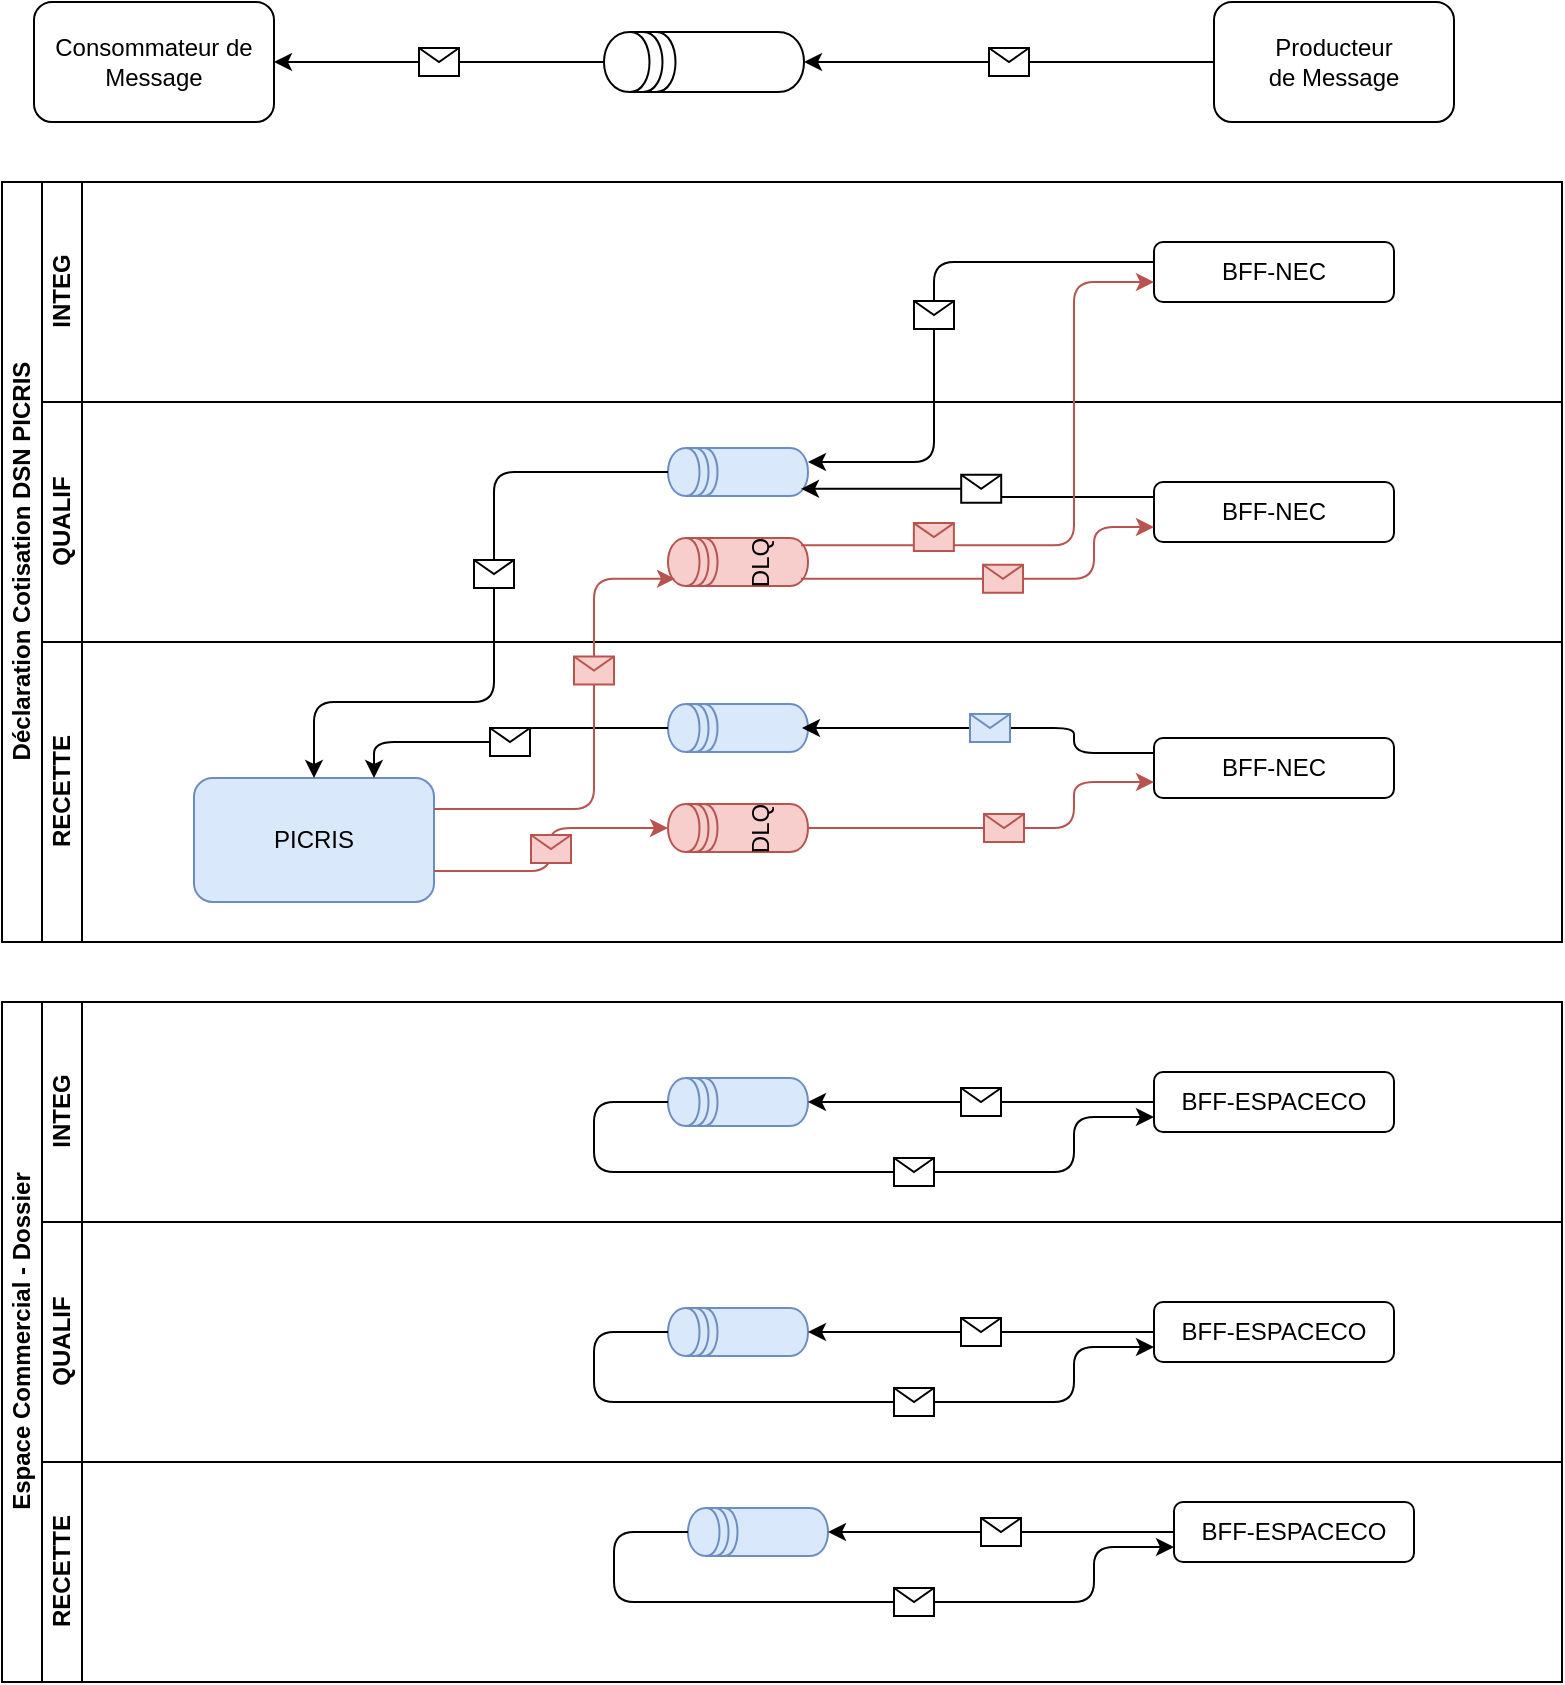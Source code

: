 <mxfile version="14.2.7" type="github">
  <diagram id="DB7DYyGe6dCBV-LKf9_g" name="Page-1">
    <mxGraphModel dx="1564" dy="752" grid="1" gridSize="10" guides="1" tooltips="1" connect="1" arrows="1" fold="1" page="1" pageScale="1" pageWidth="827" pageHeight="1169" math="0" shadow="0">
      <root>
        <mxCell id="0" />
        <mxCell id="1" parent="0" />
        <mxCell id="Vw3KiEQnQfza69MFVmrH-1" value="Consommateur de Message" style="rounded=1;whiteSpace=wrap;html=1;" parent="1" vertex="1">
          <mxGeometry x="40" y="20" width="120" height="60" as="geometry" />
        </mxCell>
        <mxCell id="Vw3KiEQnQfza69MFVmrH-3" value="&lt;div&gt;Producteur&lt;/div&gt;&lt;div&gt;de Message&lt;br&gt;&lt;/div&gt;" style="rounded=1;whiteSpace=wrap;html=1;" parent="1" vertex="1">
          <mxGeometry x="630" y="20" width="120" height="60" as="geometry" />
        </mxCell>
        <mxCell id="Vw3KiEQnQfza69MFVmrH-16" value="" style="shape=datastore;whiteSpace=wrap;html=1;rotation=-90;" parent="1" vertex="1">
          <mxGeometry x="360" width="30" height="100" as="geometry" />
        </mxCell>
        <mxCell id="yvAMT9Jdo3WJvmyWWWsH-12" value="Déclaration Cotisation DSN PICRIS" style="swimlane;html=1;childLayout=stackLayout;resizeParent=1;resizeParentMax=0;horizontal=0;startSize=20;horizontalStack=0;" parent="1" vertex="1">
          <mxGeometry x="24" y="110" width="780" height="380" as="geometry" />
        </mxCell>
        <mxCell id="yvAMT9Jdo3WJvmyWWWsH-13" value="INTEG" style="swimlane;html=1;startSize=20;horizontal=0;" parent="yvAMT9Jdo3WJvmyWWWsH-12" vertex="1">
          <mxGeometry x="20" width="760" height="110" as="geometry" />
        </mxCell>
        <mxCell id="fmMvQ1CZ4i4TI4SBkcEm-40" value="BFF-NEC" style="rounded=1;whiteSpace=wrap;html=1;" parent="yvAMT9Jdo3WJvmyWWWsH-13" vertex="1">
          <mxGeometry x="556" y="30" width="120" height="30" as="geometry" />
        </mxCell>
        <mxCell id="yvAMT9Jdo3WJvmyWWWsH-14" value="QUALIF" style="swimlane;html=1;startSize=20;horizontal=0;" parent="yvAMT9Jdo3WJvmyWWWsH-12" vertex="1">
          <mxGeometry x="20" y="110" width="760" height="120" as="geometry" />
        </mxCell>
        <mxCell id="fmMvQ1CZ4i4TI4SBkcEm-62" value="DLQ" style="shape=datastore;whiteSpace=wrap;html=1;rotation=-90;fillColor=#f8cecc;strokeColor=#b85450;" parent="yvAMT9Jdo3WJvmyWWWsH-14" vertex="1">
          <mxGeometry x="336" y="45" width="24" height="70" as="geometry" />
        </mxCell>
        <mxCell id="XuUBlldkIkATHeK3EOdW-91" value="" style="shape=datastore;whiteSpace=wrap;html=1;rotation=-90;fillColor=#dae8fc;strokeColor=#6c8ebf;" parent="yvAMT9Jdo3WJvmyWWWsH-14" vertex="1">
          <mxGeometry x="336" width="24" height="70" as="geometry" />
        </mxCell>
        <mxCell id="zpK8R6Z0TQCC7PV_zkhn-6" value="BFF-NEC" style="rounded=1;whiteSpace=wrap;html=1;" vertex="1" parent="yvAMT9Jdo3WJvmyWWWsH-14">
          <mxGeometry x="556" y="40" width="120" height="30" as="geometry" />
        </mxCell>
        <mxCell id="zpK8R6Z0TQCC7PV_zkhn-27" value="" style="endArrow=classic;html=1;strokeColor=#000000;entryX=0.15;entryY=0.95;entryDx=0;entryDy=0;exitX=0;exitY=0.25;exitDx=0;exitDy=0;entryPerimeter=0;edgeStyle=orthogonalEdgeStyle;" edge="1" parent="yvAMT9Jdo3WJvmyWWWsH-14" source="zpK8R6Z0TQCC7PV_zkhn-6" target="XuUBlldkIkATHeK3EOdW-91">
          <mxGeometry relative="1" as="geometry">
            <mxPoint x="565" y="54" as="sourcePoint" />
            <mxPoint x="360" y="54" as="targetPoint" />
          </mxGeometry>
        </mxCell>
        <mxCell id="zpK8R6Z0TQCC7PV_zkhn-28" value="" style="shape=message;html=1;outlineConnect=0;" vertex="1" parent="zpK8R6Z0TQCC7PV_zkhn-27">
          <mxGeometry width="20" height="14" relative="1" as="geometry">
            <mxPoint x="-10" y="-7" as="offset" />
          </mxGeometry>
        </mxCell>
        <mxCell id="zpK8R6Z0TQCC7PV_zkhn-29" value="" style="endArrow=classic;html=1;strokeColor=#b85450;edgeStyle=orthogonalEdgeStyle;fillColor=#f8cecc;exitX=0.15;exitY=0.95;exitDx=0;exitDy=0;entryX=0;entryY=0.75;entryDx=0;entryDy=0;exitPerimeter=0;" edge="1" parent="yvAMT9Jdo3WJvmyWWWsH-14" source="fmMvQ1CZ4i4TI4SBkcEm-62" target="zpK8R6Z0TQCC7PV_zkhn-6">
          <mxGeometry relative="1" as="geometry">
            <mxPoint x="446" y="93" as="sourcePoint" />
            <mxPoint x="619" y="70" as="targetPoint" />
            <Array as="points">
              <mxPoint x="526" y="88" />
              <mxPoint x="526" y="63" />
            </Array>
          </mxGeometry>
        </mxCell>
        <mxCell id="zpK8R6Z0TQCC7PV_zkhn-30" value="" style="shape=message;html=1;outlineConnect=0;fillColor=#f8cecc;strokeColor=#b85450;" vertex="1" parent="zpK8R6Z0TQCC7PV_zkhn-29">
          <mxGeometry width="20" height="14" relative="1" as="geometry">
            <mxPoint x="-10" y="-7" as="offset" />
          </mxGeometry>
        </mxCell>
        <mxCell id="yvAMT9Jdo3WJvmyWWWsH-15" value="RECETTE" style="swimlane;html=1;startSize=20;horizontal=0;" parent="yvAMT9Jdo3WJvmyWWWsH-12" vertex="1">
          <mxGeometry x="20" y="230" width="760" height="150" as="geometry" />
        </mxCell>
        <mxCell id="fmMvQ1CZ4i4TI4SBkcEm-39" value="PICRIS" style="rounded=1;whiteSpace=wrap;html=1;fillColor=#dae8fc;strokeColor=#6c8ebf;" parent="yvAMT9Jdo3WJvmyWWWsH-15" vertex="1">
          <mxGeometry x="76" y="68" width="120" height="62" as="geometry" />
        </mxCell>
        <mxCell id="zpK8R6Z0TQCC7PV_zkhn-7" value="BFF-NEC" style="rounded=1;whiteSpace=wrap;html=1;" vertex="1" parent="yvAMT9Jdo3WJvmyWWWsH-15">
          <mxGeometry x="556" y="48" width="120" height="30" as="geometry" />
        </mxCell>
        <mxCell id="zpK8R6Z0TQCC7PV_zkhn-8" value="" style="shape=datastore;whiteSpace=wrap;html=1;rotation=-90;fillColor=#dae8fc;strokeColor=#6c8ebf;" vertex="1" parent="yvAMT9Jdo3WJvmyWWWsH-15">
          <mxGeometry x="336" y="8" width="24" height="70" as="geometry" />
        </mxCell>
        <mxCell id="zpK8R6Z0TQCC7PV_zkhn-9" value="DLQ" style="shape=datastore;whiteSpace=wrap;html=1;rotation=-90;fillColor=#f8cecc;strokeColor=#b85450;" vertex="1" parent="yvAMT9Jdo3WJvmyWWWsH-15">
          <mxGeometry x="336" y="58" width="24" height="70" as="geometry" />
        </mxCell>
        <mxCell id="zpK8R6Z0TQCC7PV_zkhn-17" value="" style="endArrow=classic;html=1;strokeColor=#b85450;entryX=0.5;entryY=0;entryDx=0;entryDy=0;exitX=1;exitY=0.75;exitDx=0;exitDy=0;edgeStyle=orthogonalEdgeStyle;fillColor=#f8cecc;" edge="1" parent="yvAMT9Jdo3WJvmyWWWsH-15" source="fmMvQ1CZ4i4TI4SBkcEm-39" target="zpK8R6Z0TQCC7PV_zkhn-9">
          <mxGeometry relative="1" as="geometry">
            <mxPoint x="321" y="230" as="sourcePoint" />
            <mxPoint x="156" y="230" as="targetPoint" />
          </mxGeometry>
        </mxCell>
        <mxCell id="zpK8R6Z0TQCC7PV_zkhn-18" value="" style="shape=message;html=1;outlineConnect=0;fillColor=#f8cecc;strokeColor=#b85450;" vertex="1" parent="zpK8R6Z0TQCC7PV_zkhn-17">
          <mxGeometry width="20" height="14" relative="1" as="geometry">
            <mxPoint x="-10" y="-7" as="offset" />
          </mxGeometry>
        </mxCell>
        <mxCell id="zpK8R6Z0TQCC7PV_zkhn-14" value="" style="endArrow=classic;html=1;strokeColor=#000000;exitX=0.5;exitY=0;exitDx=0;exitDy=0;edgeStyle=orthogonalEdgeStyle;entryX=0.75;entryY=0;entryDx=0;entryDy=0;" edge="1" parent="yvAMT9Jdo3WJvmyWWWsH-15" source="zpK8R6Z0TQCC7PV_zkhn-8" target="fmMvQ1CZ4i4TI4SBkcEm-39">
          <mxGeometry relative="1" as="geometry">
            <mxPoint x="313" y="-85" as="sourcePoint" />
            <mxPoint x="196" y="90" as="targetPoint" />
            <Array as="points">
              <mxPoint x="236" y="43" />
              <mxPoint x="236" y="50" />
              <mxPoint x="166" y="50" />
            </Array>
          </mxGeometry>
        </mxCell>
        <mxCell id="zpK8R6Z0TQCC7PV_zkhn-15" value="" style="shape=message;html=1;outlineConnect=0;" vertex="1" parent="zpK8R6Z0TQCC7PV_zkhn-14">
          <mxGeometry width="20" height="14" relative="1" as="geometry">
            <mxPoint x="-10" y="-7" as="offset" />
          </mxGeometry>
        </mxCell>
        <mxCell id="zpK8R6Z0TQCC7PV_zkhn-23" value="" style="endArrow=classic;html=1;strokeColor=#b85450;edgeStyle=orthogonalEdgeStyle;fillColor=#f8cecc;exitX=0.5;exitY=1;exitDx=0;exitDy=0;" edge="1" parent="yvAMT9Jdo3WJvmyWWWsH-15" source="zpK8R6Z0TQCC7PV_zkhn-9">
          <mxGeometry relative="1" as="geometry">
            <mxPoint x="406" y="115" as="sourcePoint" />
            <mxPoint x="556" y="70" as="targetPoint" />
            <Array as="points">
              <mxPoint x="516" y="93" />
              <mxPoint x="516" y="70" />
            </Array>
          </mxGeometry>
        </mxCell>
        <mxCell id="zpK8R6Z0TQCC7PV_zkhn-24" value="" style="shape=message;html=1;outlineConnect=0;fillColor=#f8cecc;strokeColor=#b85450;" vertex="1" parent="zpK8R6Z0TQCC7PV_zkhn-23">
          <mxGeometry width="20" height="14" relative="1" as="geometry">
            <mxPoint x="-10" y="-7" as="offset" />
          </mxGeometry>
        </mxCell>
        <mxCell id="zpK8R6Z0TQCC7PV_zkhn-25" value="" style="endArrow=classic;html=1;strokeColor=#000000;exitX=0;exitY=0.25;exitDx=0;exitDy=0;edgeStyle=orthogonalEdgeStyle;" edge="1" parent="yvAMT9Jdo3WJvmyWWWsH-15" source="zpK8R6Z0TQCC7PV_zkhn-7">
          <mxGeometry relative="1" as="geometry">
            <mxPoint x="586" y="20" as="sourcePoint" />
            <mxPoint x="380" y="43" as="targetPoint" />
            <Array as="points">
              <mxPoint x="516" y="56" />
              <mxPoint x="516" y="43" />
            </Array>
          </mxGeometry>
        </mxCell>
        <mxCell id="zpK8R6Z0TQCC7PV_zkhn-26" value="" style="shape=message;html=1;outlineConnect=0;fillColor=#dae8fc;strokeColor=#6c8ebf;" vertex="1" parent="zpK8R6Z0TQCC7PV_zkhn-25">
          <mxGeometry width="20" height="14" relative="1" as="geometry">
            <mxPoint x="-10" y="-7" as="offset" />
          </mxGeometry>
        </mxCell>
        <mxCell id="fmMvQ1CZ4i4TI4SBkcEm-42" value="" style="endArrow=classic;html=1;strokeColor=#000000;exitX=0.5;exitY=0;exitDx=0;exitDy=0;edgeStyle=orthogonalEdgeStyle;entryX=0.5;entryY=0;entryDx=0;entryDy=0;" parent="yvAMT9Jdo3WJvmyWWWsH-12" source="XuUBlldkIkATHeK3EOdW-91" target="fmMvQ1CZ4i4TI4SBkcEm-39" edge="1">
          <mxGeometry relative="1" as="geometry">
            <mxPoint x="345" y="45" as="sourcePoint" />
            <mxPoint x="216" y="308" as="targetPoint" />
            <Array as="points">
              <mxPoint x="246" y="145" />
              <mxPoint x="246" y="260" />
              <mxPoint x="156" y="260" />
            </Array>
          </mxGeometry>
        </mxCell>
        <mxCell id="fmMvQ1CZ4i4TI4SBkcEm-43" value="" style="shape=message;html=1;outlineConnect=0;" parent="fmMvQ1CZ4i4TI4SBkcEm-42" vertex="1">
          <mxGeometry width="20" height="14" relative="1" as="geometry">
            <mxPoint x="-10" y="-34" as="offset" />
          </mxGeometry>
        </mxCell>
        <mxCell id="fmMvQ1CZ4i4TI4SBkcEm-44" value="" style="endArrow=classic;html=1;strokeColor=#000000;edgeStyle=orthogonalEdgeStyle;" parent="yvAMT9Jdo3WJvmyWWWsH-12" edge="1">
          <mxGeometry relative="1" as="geometry">
            <mxPoint x="576" y="40" as="sourcePoint" />
            <mxPoint x="403" y="140" as="targetPoint" />
            <Array as="points">
              <mxPoint x="466" y="40" />
              <mxPoint x="466" y="140" />
            </Array>
          </mxGeometry>
        </mxCell>
        <mxCell id="fmMvQ1CZ4i4TI4SBkcEm-45" value="" style="shape=message;html=1;outlineConnect=0;gradientColor=#ffffff;" parent="fmMvQ1CZ4i4TI4SBkcEm-44" vertex="1">
          <mxGeometry width="20" height="14" relative="1" as="geometry">
            <mxPoint x="-10" y="-7" as="offset" />
          </mxGeometry>
        </mxCell>
        <mxCell id="zpK8R6Z0TQCC7PV_zkhn-19" value="" style="endArrow=classic;html=1;strokeColor=#b85450;entryX=0.15;entryY=0.05;entryDx=0;entryDy=0;exitX=1;exitY=0.25;exitDx=0;exitDy=0;edgeStyle=orthogonalEdgeStyle;fillColor=#f8cecc;entryPerimeter=0;" edge="1" parent="yvAMT9Jdo3WJvmyWWWsH-12" source="fmMvQ1CZ4i4TI4SBkcEm-39" target="fmMvQ1CZ4i4TI4SBkcEm-62">
          <mxGeometry relative="1" as="geometry">
            <mxPoint x="216" y="344.5" as="sourcePoint" />
            <mxPoint x="333" y="323" as="targetPoint" />
            <Array as="points">
              <mxPoint x="296" y="314" />
              <mxPoint x="296" y="198" />
            </Array>
          </mxGeometry>
        </mxCell>
        <mxCell id="zpK8R6Z0TQCC7PV_zkhn-20" value="" style="shape=message;html=1;outlineConnect=0;fillColor=#f8cecc;strokeColor=#b85450;" vertex="1" parent="zpK8R6Z0TQCC7PV_zkhn-19">
          <mxGeometry width="20" height="14" relative="1" as="geometry">
            <mxPoint x="-10" y="-38.27" as="offset" />
          </mxGeometry>
        </mxCell>
        <mxCell id="zpK8R6Z0TQCC7PV_zkhn-21" value="" style="endArrow=classic;html=1;strokeColor=#b85450;edgeStyle=orthogonalEdgeStyle;fillColor=#f8cecc;exitX=0.85;exitY=0.95;exitDx=0;exitDy=0;exitPerimeter=0;" edge="1" parent="yvAMT9Jdo3WJvmyWWWsH-12" source="fmMvQ1CZ4i4TI4SBkcEm-62">
          <mxGeometry relative="1" as="geometry">
            <mxPoint x="400" y="190" as="sourcePoint" />
            <mxPoint x="576" y="50" as="targetPoint" />
            <Array as="points">
              <mxPoint x="536" y="182" />
              <mxPoint x="536" y="50" />
            </Array>
          </mxGeometry>
        </mxCell>
        <mxCell id="zpK8R6Z0TQCC7PV_zkhn-22" value="" style="shape=message;html=1;outlineConnect=0;fillColor=#f8cecc;strokeColor=#b85450;" vertex="1" parent="zpK8R6Z0TQCC7PV_zkhn-21">
          <mxGeometry width="20" height="14" relative="1" as="geometry">
            <mxPoint x="-80.07" y="6.43" as="offset" />
          </mxGeometry>
        </mxCell>
        <mxCell id="yvAMT9Jdo3WJvmyWWWsH-21" value="" style="endArrow=classic;html=1;strokeColor=#000000;entryX=1;entryY=0.5;entryDx=0;entryDy=0;exitX=0.5;exitY=0;exitDx=0;exitDy=0;" parent="1" source="Vw3KiEQnQfza69MFVmrH-16" target="Vw3KiEQnQfza69MFVmrH-1" edge="1">
          <mxGeometry relative="1" as="geometry">
            <mxPoint x="400" y="122" as="sourcePoint" />
            <mxPoint x="300" y="122" as="targetPoint" />
          </mxGeometry>
        </mxCell>
        <mxCell id="yvAMT9Jdo3WJvmyWWWsH-22" value="" style="shape=message;html=1;outlineConnect=0;" parent="yvAMT9Jdo3WJvmyWWWsH-21" vertex="1">
          <mxGeometry width="20" height="14" relative="1" as="geometry">
            <mxPoint x="-10" y="-7" as="offset" />
          </mxGeometry>
        </mxCell>
        <mxCell id="yvAMT9Jdo3WJvmyWWWsH-23" value="" style="endArrow=classic;html=1;strokeColor=#000000;entryX=0.5;entryY=1;entryDx=0;entryDy=0;exitX=0;exitY=0.5;exitDx=0;exitDy=0;" parent="1" source="Vw3KiEQnQfza69MFVmrH-3" target="Vw3KiEQnQfza69MFVmrH-16" edge="1">
          <mxGeometry relative="1" as="geometry">
            <mxPoint x="605" y="92" as="sourcePoint" />
            <mxPoint x="440" y="92" as="targetPoint" />
          </mxGeometry>
        </mxCell>
        <mxCell id="yvAMT9Jdo3WJvmyWWWsH-24" value="" style="shape=message;html=1;outlineConnect=0;" parent="yvAMT9Jdo3WJvmyWWWsH-23" vertex="1">
          <mxGeometry width="20" height="14" relative="1" as="geometry">
            <mxPoint x="-10" y="-7" as="offset" />
          </mxGeometry>
        </mxCell>
        <mxCell id="zpK8R6Z0TQCC7PV_zkhn-32" value="Espace Commercial - Dossier" style="swimlane;html=1;childLayout=stackLayout;resizeParent=1;resizeParentMax=0;horizontal=0;startSize=20;horizontalStack=0;" vertex="1" parent="1">
          <mxGeometry x="24" y="520" width="780" height="340" as="geometry" />
        </mxCell>
        <mxCell id="zpK8R6Z0TQCC7PV_zkhn-33" value="INTEG" style="swimlane;html=1;startSize=20;horizontal=0;" vertex="1" parent="zpK8R6Z0TQCC7PV_zkhn-32">
          <mxGeometry x="20" width="760" height="110" as="geometry" />
        </mxCell>
        <mxCell id="zpK8R6Z0TQCC7PV_zkhn-34" value="BFF-ESPACECO" style="rounded=1;whiteSpace=wrap;html=1;" vertex="1" parent="zpK8R6Z0TQCC7PV_zkhn-33">
          <mxGeometry x="556" y="35" width="120" height="30" as="geometry" />
        </mxCell>
        <mxCell id="zpK8R6Z0TQCC7PV_zkhn-69" value="" style="shape=datastore;whiteSpace=wrap;html=1;rotation=-90;fillColor=#dae8fc;strokeColor=#6c8ebf;" vertex="1" parent="zpK8R6Z0TQCC7PV_zkhn-33">
          <mxGeometry x="336" y="15" width="24" height="70" as="geometry" />
        </mxCell>
        <mxCell id="zpK8R6Z0TQCC7PV_zkhn-72" value="" style="endArrow=classic;html=1;strokeColor=#000000;edgeStyle=orthogonalEdgeStyle;entryX=0;entryY=0.75;entryDx=0;entryDy=0;exitX=0.5;exitY=0;exitDx=0;exitDy=0;" edge="1" parent="zpK8R6Z0TQCC7PV_zkhn-33" source="zpK8R6Z0TQCC7PV_zkhn-69" target="zpK8R6Z0TQCC7PV_zkhn-34">
          <mxGeometry relative="1" as="geometry">
            <mxPoint x="299" y="80" as="sourcePoint" />
            <mxPoint x="126" y="85" as="targetPoint" />
            <Array as="points">
              <mxPoint x="276" y="50" />
              <mxPoint x="276" y="85" />
              <mxPoint x="516" y="85" />
              <mxPoint x="516" y="58" />
            </Array>
          </mxGeometry>
        </mxCell>
        <mxCell id="zpK8R6Z0TQCC7PV_zkhn-73" value="" style="shape=message;html=1;outlineConnect=0;" vertex="1" parent="zpK8R6Z0TQCC7PV_zkhn-72">
          <mxGeometry width="20" height="14" relative="1" as="geometry">
            <mxPoint x="32" y="-7" as="offset" />
          </mxGeometry>
        </mxCell>
        <mxCell id="zpK8R6Z0TQCC7PV_zkhn-58" value="" style="endArrow=classic;html=1;strokeColor=#000000;edgeStyle=orthogonalEdgeStyle;entryX=0.5;entryY=1;entryDx=0;entryDy=0;" edge="1" parent="zpK8R6Z0TQCC7PV_zkhn-33" target="zpK8R6Z0TQCC7PV_zkhn-69">
          <mxGeometry relative="1" as="geometry">
            <mxPoint x="556" y="50" as="sourcePoint" />
            <mxPoint x="383" y="140" as="targetPoint" />
            <Array as="points">
              <mxPoint x="556" y="50" />
            </Array>
          </mxGeometry>
        </mxCell>
        <mxCell id="zpK8R6Z0TQCC7PV_zkhn-59" value="" style="shape=message;html=1;outlineConnect=0;" vertex="1" parent="zpK8R6Z0TQCC7PV_zkhn-58">
          <mxGeometry width="20" height="14" relative="1" as="geometry">
            <mxPoint x="-10" y="-7" as="offset" />
          </mxGeometry>
        </mxCell>
        <mxCell id="zpK8R6Z0TQCC7PV_zkhn-35" value="QUALIF" style="swimlane;html=1;startSize=20;horizontal=0;" vertex="1" parent="zpK8R6Z0TQCC7PV_zkhn-32">
          <mxGeometry x="20" y="110" width="760" height="120" as="geometry" />
        </mxCell>
        <mxCell id="zpK8R6Z0TQCC7PV_zkhn-74" value="BFF-ESPACECO" style="rounded=1;whiteSpace=wrap;html=1;" vertex="1" parent="zpK8R6Z0TQCC7PV_zkhn-35">
          <mxGeometry x="556" y="40" width="120" height="30" as="geometry" />
        </mxCell>
        <mxCell id="zpK8R6Z0TQCC7PV_zkhn-75" value="" style="shape=datastore;whiteSpace=wrap;html=1;rotation=-90;fillColor=#dae8fc;strokeColor=#6c8ebf;" vertex="1" parent="zpK8R6Z0TQCC7PV_zkhn-35">
          <mxGeometry x="336" y="20" width="24" height="70" as="geometry" />
        </mxCell>
        <mxCell id="zpK8R6Z0TQCC7PV_zkhn-76" value="" style="endArrow=classic;html=1;strokeColor=#000000;edgeStyle=orthogonalEdgeStyle;entryX=0;entryY=0.75;entryDx=0;entryDy=0;exitX=0.5;exitY=0;exitDx=0;exitDy=0;" edge="1" parent="zpK8R6Z0TQCC7PV_zkhn-35" source="zpK8R6Z0TQCC7PV_zkhn-75" target="zpK8R6Z0TQCC7PV_zkhn-74">
          <mxGeometry relative="1" as="geometry">
            <mxPoint x="255" y="-435" as="sourcePoint" />
            <mxPoint x="82" y="-430" as="targetPoint" />
            <Array as="points">
              <mxPoint x="276" y="55" />
              <mxPoint x="276" y="90" />
              <mxPoint x="516" y="90" />
              <mxPoint x="516" y="63" />
            </Array>
          </mxGeometry>
        </mxCell>
        <mxCell id="zpK8R6Z0TQCC7PV_zkhn-77" value="" style="shape=message;html=1;outlineConnect=0;" vertex="1" parent="zpK8R6Z0TQCC7PV_zkhn-76">
          <mxGeometry width="20" height="14" relative="1" as="geometry">
            <mxPoint x="32" y="-7" as="offset" />
          </mxGeometry>
        </mxCell>
        <mxCell id="zpK8R6Z0TQCC7PV_zkhn-78" value="" style="endArrow=classic;html=1;strokeColor=#000000;edgeStyle=orthogonalEdgeStyle;entryX=0.5;entryY=1;entryDx=0;entryDy=0;" edge="1" parent="zpK8R6Z0TQCC7PV_zkhn-35" target="zpK8R6Z0TQCC7PV_zkhn-75">
          <mxGeometry relative="1" as="geometry">
            <mxPoint x="556" y="55" as="sourcePoint" />
            <mxPoint x="339" y="-375" as="targetPoint" />
            <Array as="points">
              <mxPoint x="556" y="55" />
            </Array>
          </mxGeometry>
        </mxCell>
        <mxCell id="zpK8R6Z0TQCC7PV_zkhn-79" value="" style="shape=message;html=1;outlineConnect=0;" vertex="1" parent="zpK8R6Z0TQCC7PV_zkhn-78">
          <mxGeometry width="20" height="14" relative="1" as="geometry">
            <mxPoint x="-10" y="-7" as="offset" />
          </mxGeometry>
        </mxCell>
        <mxCell id="zpK8R6Z0TQCC7PV_zkhn-43" value="RECETTE" style="swimlane;html=1;startSize=20;horizontal=0;" vertex="1" parent="zpK8R6Z0TQCC7PV_zkhn-32">
          <mxGeometry x="20" y="230" width="760" height="110" as="geometry" />
        </mxCell>
        <mxCell id="zpK8R6Z0TQCC7PV_zkhn-80" value="BFF-ESPACECO" style="rounded=1;whiteSpace=wrap;html=1;" vertex="1" parent="zpK8R6Z0TQCC7PV_zkhn-43">
          <mxGeometry x="566" y="20" width="120" height="30" as="geometry" />
        </mxCell>
        <mxCell id="zpK8R6Z0TQCC7PV_zkhn-81" value="" style="shape=datastore;whiteSpace=wrap;html=1;rotation=-90;fillColor=#dae8fc;strokeColor=#6c8ebf;" vertex="1" parent="zpK8R6Z0TQCC7PV_zkhn-43">
          <mxGeometry x="346" width="24" height="70" as="geometry" />
        </mxCell>
        <mxCell id="zpK8R6Z0TQCC7PV_zkhn-82" value="" style="endArrow=classic;html=1;strokeColor=#000000;edgeStyle=orthogonalEdgeStyle;entryX=0;entryY=0.75;entryDx=0;entryDy=0;exitX=0.5;exitY=0;exitDx=0;exitDy=0;" edge="1" parent="zpK8R6Z0TQCC7PV_zkhn-43" source="zpK8R6Z0TQCC7PV_zkhn-81" target="zpK8R6Z0TQCC7PV_zkhn-80">
          <mxGeometry relative="1" as="geometry">
            <mxPoint x="265" y="-455" as="sourcePoint" />
            <mxPoint x="92" y="-450" as="targetPoint" />
            <Array as="points">
              <mxPoint x="286" y="35" />
              <mxPoint x="286" y="70" />
              <mxPoint x="526" y="70" />
              <mxPoint x="526" y="43" />
            </Array>
          </mxGeometry>
        </mxCell>
        <mxCell id="zpK8R6Z0TQCC7PV_zkhn-83" value="" style="shape=message;html=1;outlineConnect=0;" vertex="1" parent="zpK8R6Z0TQCC7PV_zkhn-82">
          <mxGeometry width="20" height="14" relative="1" as="geometry">
            <mxPoint x="22" y="-7" as="offset" />
          </mxGeometry>
        </mxCell>
        <mxCell id="zpK8R6Z0TQCC7PV_zkhn-84" value="" style="endArrow=classic;html=1;strokeColor=#000000;edgeStyle=orthogonalEdgeStyle;entryX=0.5;entryY=1;entryDx=0;entryDy=0;" edge="1" parent="zpK8R6Z0TQCC7PV_zkhn-43" target="zpK8R6Z0TQCC7PV_zkhn-81">
          <mxGeometry relative="1" as="geometry">
            <mxPoint x="566" y="35" as="sourcePoint" />
            <mxPoint x="349" y="-395" as="targetPoint" />
            <Array as="points">
              <mxPoint x="566" y="35" />
            </Array>
          </mxGeometry>
        </mxCell>
        <mxCell id="zpK8R6Z0TQCC7PV_zkhn-85" value="" style="shape=message;html=1;outlineConnect=0;" vertex="1" parent="zpK8R6Z0TQCC7PV_zkhn-84">
          <mxGeometry width="20" height="14" relative="1" as="geometry">
            <mxPoint x="-10" y="-7" as="offset" />
          </mxGeometry>
        </mxCell>
      </root>
    </mxGraphModel>
  </diagram>
</mxfile>
